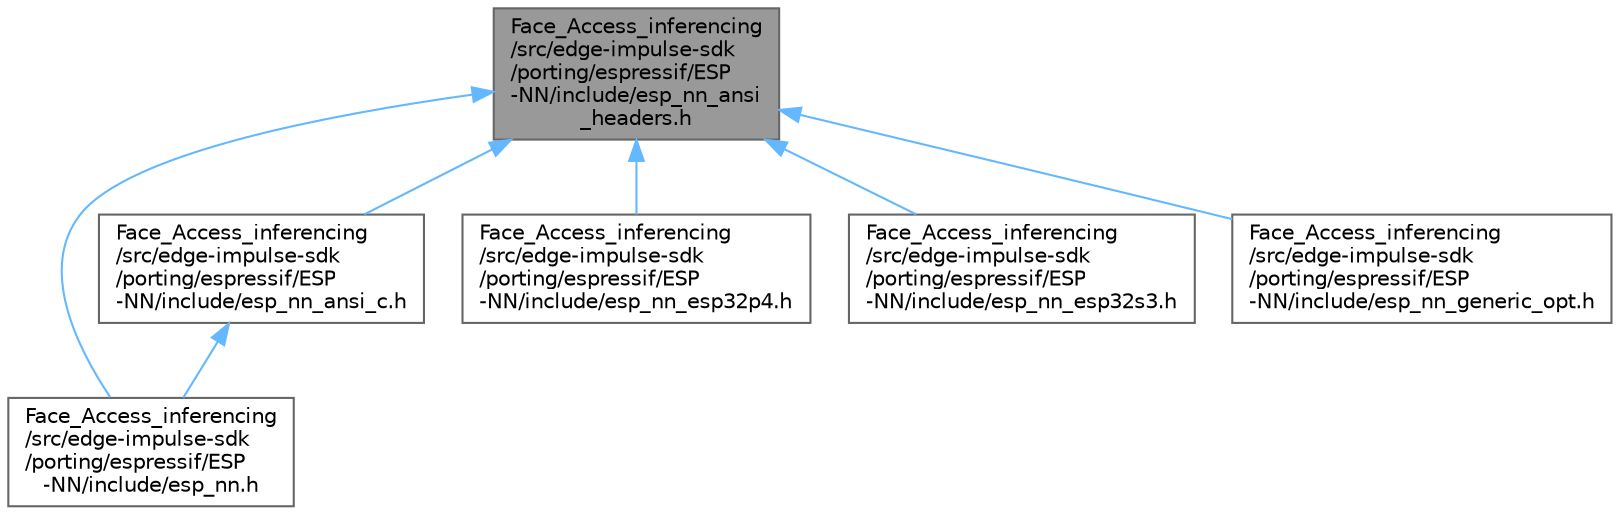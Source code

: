 digraph "Face_Access_inferencing/src/edge-impulse-sdk/porting/espressif/ESP-NN/include/esp_nn_ansi_headers.h"
{
 // LATEX_PDF_SIZE
  bgcolor="transparent";
  edge [fontname=Helvetica,fontsize=10,labelfontname=Helvetica,labelfontsize=10];
  node [fontname=Helvetica,fontsize=10,shape=box,height=0.2,width=0.4];
  Node1 [id="Node000001",label="Face_Access_inferencing\l/src/edge-impulse-sdk\l/porting/espressif/ESP\l-NN/include/esp_nn_ansi\l_headers.h",height=0.2,width=0.4,color="gray40", fillcolor="grey60", style="filled", fontcolor="black",tooltip=" "];
  Node1 -> Node2 [id="edge7_Node000001_Node000002",dir="back",color="steelblue1",style="solid",tooltip=" "];
  Node2 [id="Node000002",label="Face_Access_inferencing\l/src/edge-impulse-sdk\l/porting/espressif/ESP\l-NN/include/esp_nn.h",height=0.2,width=0.4,color="grey40", fillcolor="white", style="filled",URL="$esp__nn_8h.html",tooltip=" "];
  Node1 -> Node3 [id="edge8_Node000001_Node000003",dir="back",color="steelblue1",style="solid",tooltip=" "];
  Node3 [id="Node000003",label="Face_Access_inferencing\l/src/edge-impulse-sdk\l/porting/espressif/ESP\l-NN/include/esp_nn_ansi_c.h",height=0.2,width=0.4,color="grey40", fillcolor="white", style="filled",URL="$esp__nn__ansi__c_8h.html",tooltip=" "];
  Node3 -> Node2 [id="edge9_Node000003_Node000002",dir="back",color="steelblue1",style="solid",tooltip=" "];
  Node1 -> Node4 [id="edge10_Node000001_Node000004",dir="back",color="steelblue1",style="solid",tooltip=" "];
  Node4 [id="Node000004",label="Face_Access_inferencing\l/src/edge-impulse-sdk\l/porting/espressif/ESP\l-NN/include/esp_nn_esp32p4.h",height=0.2,width=0.4,color="grey40", fillcolor="white", style="filled",URL="$esp__nn__esp32p4_8h.html",tooltip=" "];
  Node1 -> Node5 [id="edge11_Node000001_Node000005",dir="back",color="steelblue1",style="solid",tooltip=" "];
  Node5 [id="Node000005",label="Face_Access_inferencing\l/src/edge-impulse-sdk\l/porting/espressif/ESP\l-NN/include/esp_nn_esp32s3.h",height=0.2,width=0.4,color="grey40", fillcolor="white", style="filled",URL="$esp__nn__esp32s3_8h.html",tooltip=" "];
  Node1 -> Node6 [id="edge12_Node000001_Node000006",dir="back",color="steelblue1",style="solid",tooltip=" "];
  Node6 [id="Node000006",label="Face_Access_inferencing\l/src/edge-impulse-sdk\l/porting/espressif/ESP\l-NN/include/esp_nn_generic_opt.h",height=0.2,width=0.4,color="grey40", fillcolor="white", style="filled",URL="$esp__nn__generic__opt_8h.html",tooltip=" "];
}
